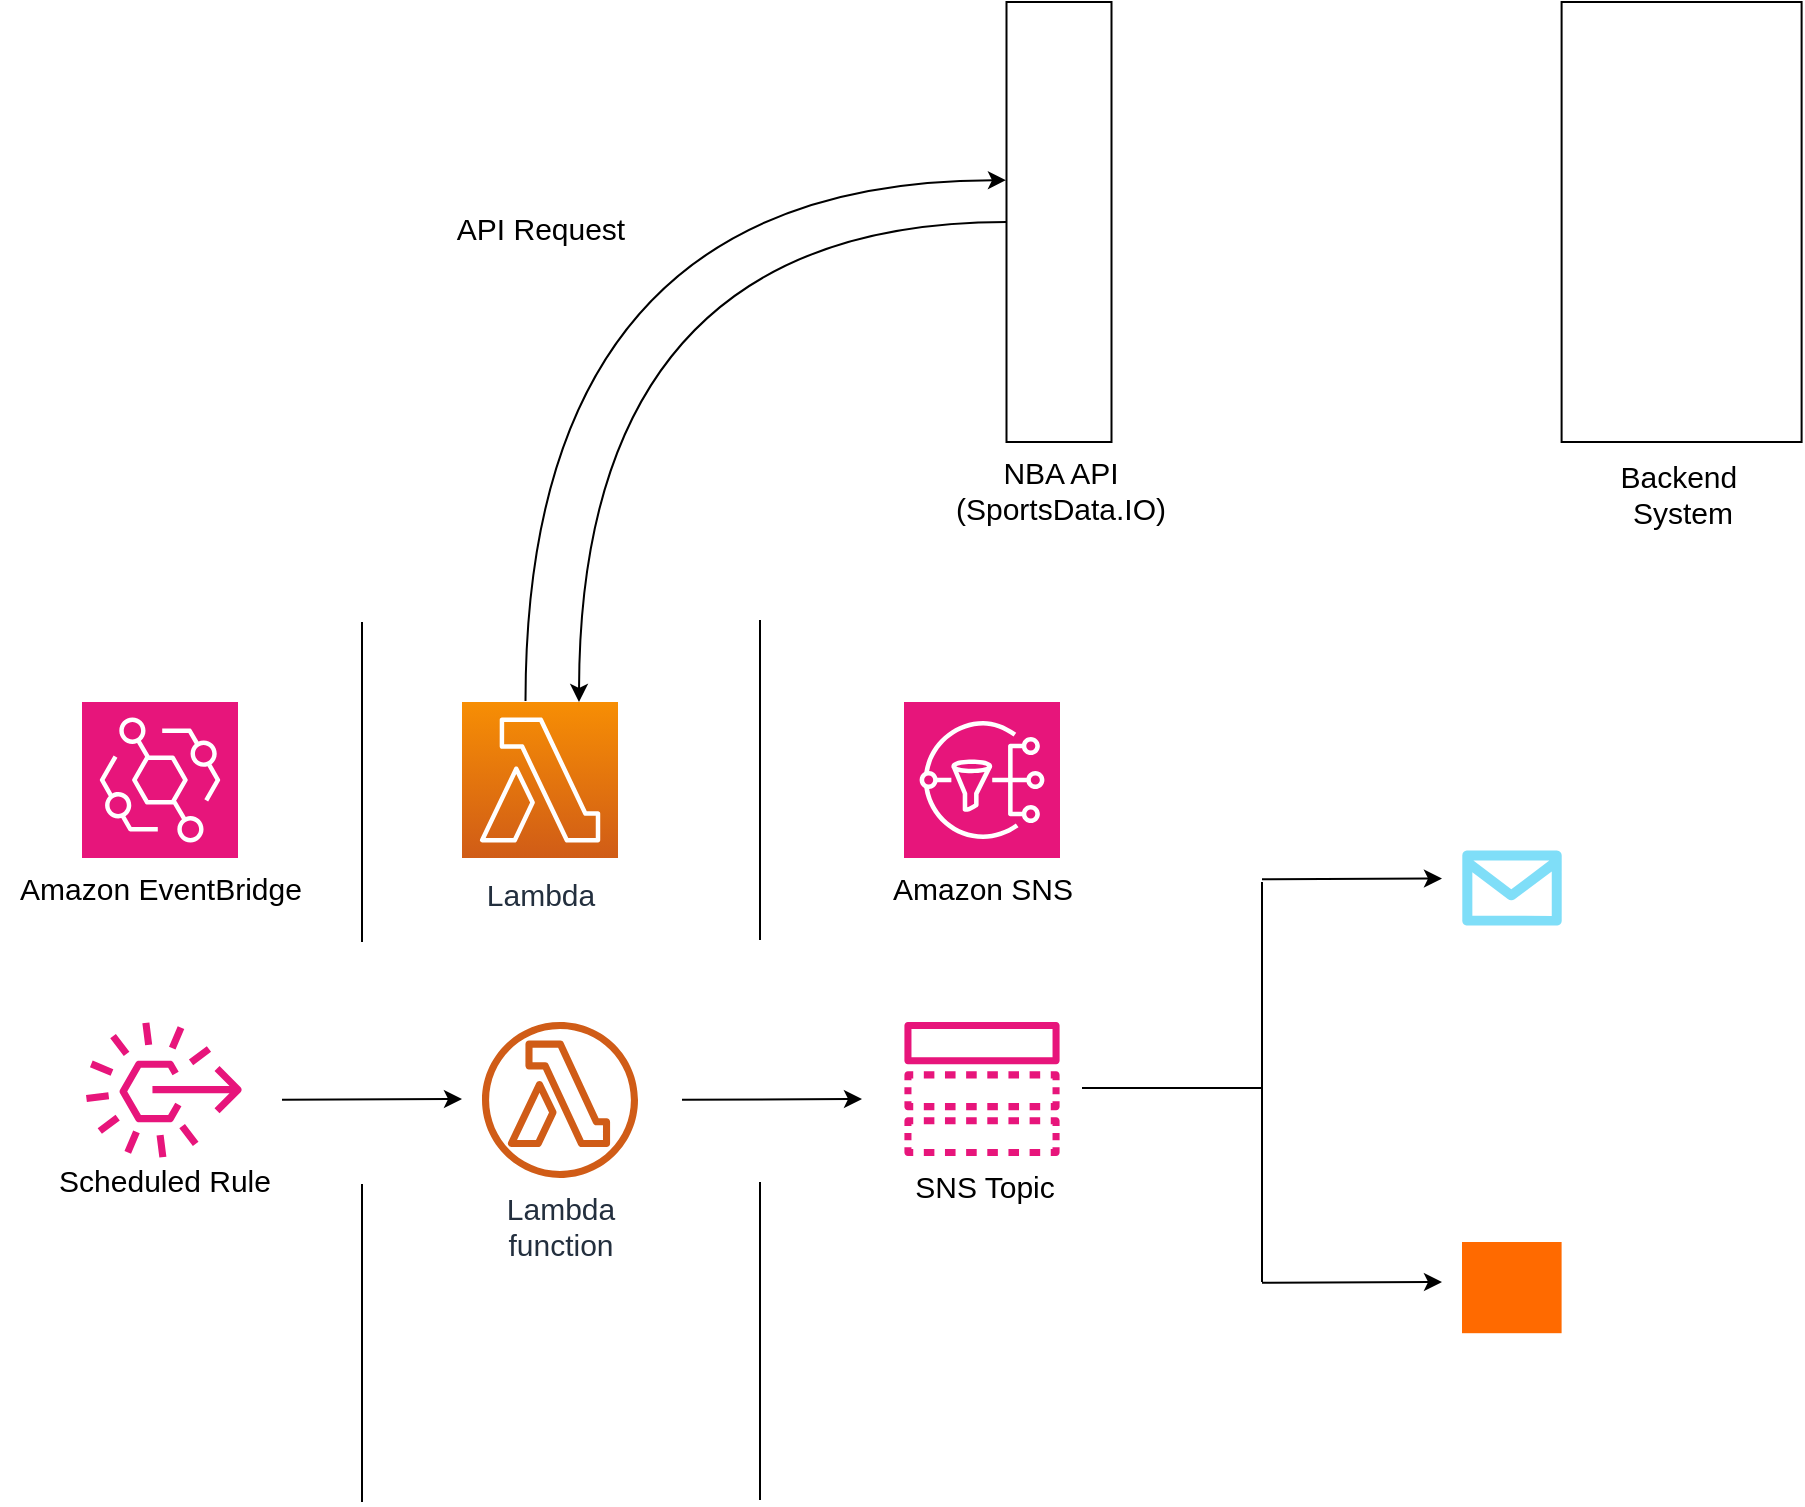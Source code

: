 <mxfile version="26.0.6">
  <diagram id="Ht1M8jgEwFfnCIfOTk4-" name="Page-1">
    <mxGraphModel dx="2603" dy="759" grid="1" gridSize="10" guides="1" tooltips="1" connect="1" arrows="1" fold="1" page="1" pageScale="1" pageWidth="1169" pageHeight="827" math="0" shadow="0">
      <root>
        <mxCell id="0" />
        <mxCell id="1" parent="0" />
        <mxCell id="UEzPUAAOIrF-is8g5C7q-113" value="&lt;font style=&quot;font-size: 15px;&quot;&gt;Lambda&lt;/font&gt;" style="outlineConnect=0;fontColor=#232F3E;gradientColor=#F78E04;gradientDirection=north;fillColor=#D05C17;strokeColor=#ffffff;dashed=0;verticalLabelPosition=bottom;verticalAlign=top;align=center;html=1;fontSize=12;fontStyle=0;aspect=fixed;shape=mxgraph.aws4.resourceIcon;resIcon=mxgraph.aws4.lambda;labelBackgroundColor=#ffffff;spacingTop=3;" parent="1" vertex="1">
          <mxGeometry x="81" y="520" width="78" height="78" as="geometry" />
        </mxCell>
        <mxCell id="dEp5l0FcInaJLyfgDkBu-1" value="" style="rounded=0;whiteSpace=wrap;html=1;" vertex="1" parent="1">
          <mxGeometry x="353.25" y="170" width="52.5" height="220" as="geometry" />
        </mxCell>
        <mxCell id="dEp5l0FcInaJLyfgDkBu-3" value="" style="rounded=0;whiteSpace=wrap;html=1;" vertex="1" parent="1">
          <mxGeometry x="630.8" y="170" width="120" height="220" as="geometry" />
        </mxCell>
        <mxCell id="dEp5l0FcInaJLyfgDkBu-12" value="" style="endArrow=classic;html=1;rounded=0;edgeStyle=orthogonalEdgeStyle;curved=1;exitX=0;exitY=0.5;exitDx=0;exitDy=0;" edge="1" parent="1" source="dEp5l0FcInaJLyfgDkBu-1">
          <mxGeometry width="50" height="50" relative="1" as="geometry">
            <mxPoint x="339.5" y="320" as="sourcePoint" />
            <mxPoint x="139.5" y="520" as="targetPoint" />
          </mxGeometry>
        </mxCell>
        <mxCell id="dEp5l0FcInaJLyfgDkBu-16" value="&lt;font style=&quot;font-size: 15px;&quot;&gt;Lambda&lt;br&gt;function&lt;/font&gt;" style="outlineConnect=0;fontColor=#232F3E;gradientColor=none;fillColor=#D05C17;strokeColor=none;dashed=0;verticalLabelPosition=bottom;verticalAlign=top;align=center;html=1;fontSize=12;fontStyle=0;aspect=fixed;pointerEvents=1;shape=mxgraph.aws4.lambda_function;labelBackgroundColor=#ffffff;" vertex="1" parent="1">
          <mxGeometry x="91" y="680" width="78" height="78" as="geometry" />
        </mxCell>
        <mxCell id="dEp5l0FcInaJLyfgDkBu-17" value="" style="sketch=0;points=[[0,0,0],[0.25,0,0],[0.5,0,0],[0.75,0,0],[1,0,0],[0,1,0],[0.25,1,0],[0.5,1,0],[0.75,1,0],[1,1,0],[0,0.25,0],[0,0.5,0],[0,0.75,0],[1,0.25,0],[1,0.5,0],[1,0.75,0]];outlineConnect=0;fontColor=#232F3E;fillColor=#E7157B;strokeColor=#ffffff;dashed=0;verticalLabelPosition=bottom;verticalAlign=top;align=center;html=1;fontSize=12;fontStyle=0;aspect=fixed;shape=mxgraph.aws4.resourceIcon;resIcon=mxgraph.aws4.sns;" vertex="1" parent="1">
          <mxGeometry x="302" y="520" width="78" height="78" as="geometry" />
        </mxCell>
        <mxCell id="dEp5l0FcInaJLyfgDkBu-19" value="&lt;div&gt;&lt;font style=&quot;font-size: 15px;&quot;&gt;Amazon SNS&lt;/font&gt;&lt;/div&gt;" style="text;html=1;align=center;verticalAlign=middle;resizable=0;points=[];autosize=1;strokeColor=none;fillColor=none;" vertex="1" parent="1">
          <mxGeometry x="286" y="598" width="110" height="30" as="geometry" />
        </mxCell>
        <mxCell id="dEp5l0FcInaJLyfgDkBu-20" value="" style="sketch=0;points=[[0,0,0],[0.25,0,0],[0.5,0,0],[0.75,0,0],[1,0,0],[0,1,0],[0.25,1,0],[0.5,1,0],[0.75,1,0],[1,1,0],[0,0.25,0],[0,0.5,0],[0,0.75,0],[1,0.25,0],[1,0.5,0],[1,0.75,0]];outlineConnect=0;fontColor=#232F3E;fillColor=#E7157B;strokeColor=#ffffff;dashed=0;verticalLabelPosition=bottom;verticalAlign=top;align=center;html=1;fontSize=12;fontStyle=0;aspect=fixed;shape=mxgraph.aws4.resourceIcon;resIcon=mxgraph.aws4.eventbridge;" vertex="1" parent="1">
          <mxGeometry x="-109" y="520" width="78" height="78" as="geometry" />
        </mxCell>
        <mxCell id="dEp5l0FcInaJLyfgDkBu-21" value="&lt;font style=&quot;font-size: 15px;&quot;&gt;Amazon EventBridge&lt;/font&gt;" style="text;html=1;align=center;verticalAlign=middle;resizable=0;points=[];autosize=1;strokeColor=none;fillColor=none;" vertex="1" parent="1">
          <mxGeometry x="-150" y="598" width="160" height="30" as="geometry" />
        </mxCell>
        <mxCell id="dEp5l0FcInaJLyfgDkBu-25" value="" style="points=[];aspect=fixed;html=1;align=center;shadow=0;dashed=0;fillColor=#FF6A00;strokeColor=none;shape=mxgraph.alibaba_cloud.sms_short_message_service;" vertex="1" parent="1">
          <mxGeometry x="581" y="790" width="49.8" height="45.6" as="geometry" />
        </mxCell>
        <mxCell id="dEp5l0FcInaJLyfgDkBu-26" value="" style="verticalLabelPosition=bottom;html=1;verticalAlign=top;align=center;strokeColor=none;fillColor=#00BEF2;shape=mxgraph.azure.message;pointerEvents=1;" vertex="1" parent="1">
          <mxGeometry x="581" y="594.25" width="50" height="37.5" as="geometry" />
        </mxCell>
        <mxCell id="dEp5l0FcInaJLyfgDkBu-27" value="" style="sketch=0;outlineConnect=0;fontColor=#232F3E;gradientColor=none;fillColor=#E7157B;strokeColor=none;dashed=0;verticalLabelPosition=bottom;verticalAlign=top;align=center;html=1;fontSize=12;fontStyle=0;aspect=fixed;pointerEvents=1;shape=mxgraph.aws4.topic;" vertex="1" parent="1">
          <mxGeometry x="302" y="680" width="78" height="67" as="geometry" />
        </mxCell>
        <mxCell id="dEp5l0FcInaJLyfgDkBu-28" value="" style="sketch=0;outlineConnect=0;fontColor=#232F3E;gradientColor=none;fillColor=#E7157B;strokeColor=none;dashed=0;verticalLabelPosition=bottom;verticalAlign=top;align=center;html=1;fontSize=12;fontStyle=0;aspect=fixed;pointerEvents=1;shape=mxgraph.aws4.rule_3;" vertex="1" parent="1">
          <mxGeometry x="-107" y="680" width="78" height="68" as="geometry" />
        </mxCell>
        <mxCell id="dEp5l0FcInaJLyfgDkBu-30" value="" style="endArrow=none;html=1;rounded=0;" edge="1" parent="1">
          <mxGeometry width="50" height="50" relative="1" as="geometry">
            <mxPoint x="31" y="640" as="sourcePoint" />
            <mxPoint x="31" y="480" as="targetPoint" />
          </mxGeometry>
        </mxCell>
        <mxCell id="dEp5l0FcInaJLyfgDkBu-31" value="" style="endArrow=none;html=1;rounded=0;" edge="1" parent="1">
          <mxGeometry width="50" height="50" relative="1" as="geometry">
            <mxPoint x="31" y="920" as="sourcePoint" />
            <mxPoint x="31" y="761" as="targetPoint" />
          </mxGeometry>
        </mxCell>
        <mxCell id="dEp5l0FcInaJLyfgDkBu-33" value="" style="endArrow=none;html=1;rounded=0;" edge="1" parent="1">
          <mxGeometry width="50" height="50" relative="1" as="geometry">
            <mxPoint x="230" y="639" as="sourcePoint" />
            <mxPoint x="230" y="479" as="targetPoint" />
          </mxGeometry>
        </mxCell>
        <mxCell id="dEp5l0FcInaJLyfgDkBu-34" value="" style="endArrow=classic;html=1;rounded=0;" edge="1" parent="1">
          <mxGeometry relative="1" as="geometry">
            <mxPoint x="-9" y="718.9" as="sourcePoint" />
            <mxPoint x="81" y="718.5" as="targetPoint" />
          </mxGeometry>
        </mxCell>
        <mxCell id="dEp5l0FcInaJLyfgDkBu-37" value="" style="endArrow=classic;html=1;rounded=0;" edge="1" parent="1">
          <mxGeometry relative="1" as="geometry">
            <mxPoint x="191" y="718.9" as="sourcePoint" />
            <mxPoint x="281" y="718.5" as="targetPoint" />
          </mxGeometry>
        </mxCell>
        <mxCell id="dEp5l0FcInaJLyfgDkBu-40" value="" style="endArrow=none;html=1;rounded=0;" edge="1" parent="1">
          <mxGeometry width="50" height="50" relative="1" as="geometry">
            <mxPoint x="481" y="810" as="sourcePoint" />
            <mxPoint x="481" y="610" as="targetPoint" />
          </mxGeometry>
        </mxCell>
        <mxCell id="dEp5l0FcInaJLyfgDkBu-44" value="" style="endArrow=classic;html=1;rounded=0;" edge="1" parent="1">
          <mxGeometry relative="1" as="geometry">
            <mxPoint x="481" y="608.65" as="sourcePoint" />
            <mxPoint x="571" y="608.25" as="targetPoint" />
          </mxGeometry>
        </mxCell>
        <mxCell id="dEp5l0FcInaJLyfgDkBu-45" value="" style="endArrow=classic;html=1;rounded=0;" edge="1" parent="1">
          <mxGeometry relative="1" as="geometry">
            <mxPoint x="481" y="810.4" as="sourcePoint" />
            <mxPoint x="571" y="810" as="targetPoint" />
          </mxGeometry>
        </mxCell>
        <mxCell id="dEp5l0FcInaJLyfgDkBu-46" value="" style="endArrow=none;html=1;rounded=0;" edge="1" parent="1">
          <mxGeometry width="50" height="50" relative="1" as="geometry">
            <mxPoint x="391" y="713" as="sourcePoint" />
            <mxPoint x="481" y="713" as="targetPoint" />
          </mxGeometry>
        </mxCell>
        <mxCell id="dEp5l0FcInaJLyfgDkBu-47" value="&lt;font style=&quot;font-size: 15px;&quot;&gt;Scheduled Rule&lt;/font&gt;&lt;div&gt;&lt;br&gt;&lt;/div&gt;" style="text;html=1;align=center;verticalAlign=middle;resizable=0;points=[];autosize=1;strokeColor=none;fillColor=none;" vertex="1" parent="1">
          <mxGeometry x="-133" y="742" width="130" height="50" as="geometry" />
        </mxCell>
        <mxCell id="dEp5l0FcInaJLyfgDkBu-50" value="" style="endArrow=classic;html=1;rounded=0;edgeStyle=orthogonalEdgeStyle;curved=1;exitX=-0.005;exitY=0.405;exitDx=0;exitDy=0;exitPerimeter=0;entryX=-0.005;entryY=0.405;entryDx=0;entryDy=0;entryPerimeter=0;" edge="1" parent="1" target="dEp5l0FcInaJLyfgDkBu-1">
          <mxGeometry width="50" height="50" relative="1" as="geometry">
            <mxPoint x="112.75" y="519.5" as="sourcePoint" />
            <mxPoint x="352.75" y="239.5" as="targetPoint" />
            <Array as="points">
              <mxPoint x="113" y="259" />
            </Array>
          </mxGeometry>
        </mxCell>
        <mxCell id="dEp5l0FcInaJLyfgDkBu-48" value="&lt;font style=&quot;font-size: 15px;&quot;&gt;SNS Topic&lt;/font&gt;&lt;div&gt;&lt;br&gt;&lt;/div&gt;" style="text;html=1;align=center;verticalAlign=middle;resizable=0;points=[];autosize=1;strokeColor=none;fillColor=none;" vertex="1" parent="1">
          <mxGeometry x="297" y="745" width="90" height="50" as="geometry" />
        </mxCell>
        <mxCell id="dEp5l0FcInaJLyfgDkBu-51" value="&lt;font style=&quot;font-size: 15px;&quot;&gt;NBA API&lt;/font&gt;&lt;div&gt;&lt;font style=&quot;font-size: 15px;&quot;&gt;(SportsData.IO)&lt;/font&gt;&lt;/div&gt;" style="text;html=1;align=center;verticalAlign=middle;resizable=0;points=[];autosize=1;strokeColor=none;fillColor=none;" vertex="1" parent="1">
          <mxGeometry x="314.5" y="389" width="130" height="50" as="geometry" />
        </mxCell>
        <mxCell id="dEp5l0FcInaJLyfgDkBu-52" value="&lt;font style=&quot;font-size: 15px;&quot;&gt;Backend&amp;nbsp;&lt;/font&gt;&lt;div&gt;&lt;font style=&quot;font-size: 15px;&quot;&gt;System&lt;/font&gt;&lt;div&gt;&lt;br&gt;&lt;/div&gt;&lt;/div&gt;" style="text;html=1;align=center;verticalAlign=middle;resizable=0;points=[];autosize=1;strokeColor=none;fillColor=none;" vertex="1" parent="1">
          <mxGeometry x="645.8" y="394" width="90" height="60" as="geometry" />
        </mxCell>
        <mxCell id="dEp5l0FcInaJLyfgDkBu-56" value="" style="endArrow=none;html=1;rounded=0;" edge="1" parent="1">
          <mxGeometry width="50" height="50" relative="1" as="geometry">
            <mxPoint x="230" y="919" as="sourcePoint" />
            <mxPoint x="230" y="760" as="targetPoint" />
          </mxGeometry>
        </mxCell>
        <mxCell id="dEp5l0FcInaJLyfgDkBu-57" value="&lt;font style=&quot;font-size: 15px;&quot;&gt;API Request&lt;/font&gt;" style="text;html=1;align=center;verticalAlign=middle;resizable=0;points=[];autosize=1;strokeColor=none;fillColor=none;" vertex="1" parent="1">
          <mxGeometry x="65" y="268" width="110" height="30" as="geometry" />
        </mxCell>
      </root>
    </mxGraphModel>
  </diagram>
</mxfile>

